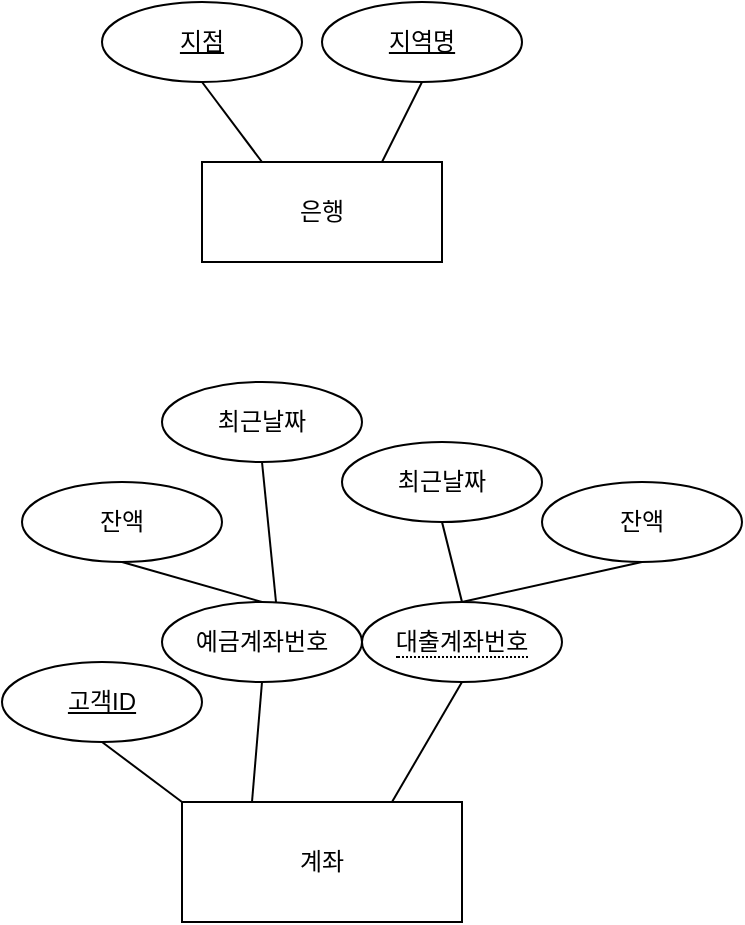 <mxfile version="22.1.3" type="github">
  <diagram id="R2lEEEUBdFMjLlhIrx00" name="Page-1">
    <mxGraphModel dx="583" dy="762" grid="1" gridSize="10" guides="1" tooltips="1" connect="1" arrows="1" fold="1" page="1" pageScale="1" pageWidth="850" pageHeight="1100" math="0" shadow="0" extFonts="Permanent Marker^https://fonts.googleapis.com/css?family=Permanent+Marker">
      <root>
        <mxCell id="0" />
        <mxCell id="1" parent="0" />
        <mxCell id="ex15Wu89XBBNbvbOtpgM-3" value="은행" style="whiteSpace=wrap;html=1;align=center;" vertex="1" parent="1">
          <mxGeometry x="170" y="410" width="120" height="50" as="geometry" />
        </mxCell>
        <mxCell id="ex15Wu89XBBNbvbOtpgM-4" value="지점" style="ellipse;whiteSpace=wrap;html=1;align=center;fontStyle=4;" vertex="1" parent="1">
          <mxGeometry x="120" y="330" width="100" height="40" as="geometry" />
        </mxCell>
        <mxCell id="ex15Wu89XBBNbvbOtpgM-6" value="지역명" style="ellipse;whiteSpace=wrap;html=1;align=center;fontStyle=4;" vertex="1" parent="1">
          <mxGeometry x="230" y="330" width="100" height="40" as="geometry" />
        </mxCell>
        <mxCell id="ex15Wu89XBBNbvbOtpgM-7" value="" style="endArrow=none;html=1;rounded=0;exitX=0.5;exitY=1;exitDx=0;exitDy=0;entryX=0.25;entryY=0;entryDx=0;entryDy=0;" edge="1" parent="1" source="ex15Wu89XBBNbvbOtpgM-4" target="ex15Wu89XBBNbvbOtpgM-3">
          <mxGeometry relative="1" as="geometry">
            <mxPoint x="230" y="570" as="sourcePoint" />
            <mxPoint x="390" y="570" as="targetPoint" />
          </mxGeometry>
        </mxCell>
        <mxCell id="ex15Wu89XBBNbvbOtpgM-8" value="" style="endArrow=none;html=1;rounded=0;exitX=0.5;exitY=1;exitDx=0;exitDy=0;entryX=0.75;entryY=0;entryDx=0;entryDy=0;" edge="1" parent="1" source="ex15Wu89XBBNbvbOtpgM-6" target="ex15Wu89XBBNbvbOtpgM-3">
          <mxGeometry relative="1" as="geometry">
            <mxPoint x="230" y="570" as="sourcePoint" />
            <mxPoint x="390" y="570" as="targetPoint" />
          </mxGeometry>
        </mxCell>
        <mxCell id="ex15Wu89XBBNbvbOtpgM-9" value="계좌" style="whiteSpace=wrap;html=1;align=center;" vertex="1" parent="1">
          <mxGeometry x="160" y="730" width="140" height="60" as="geometry" />
        </mxCell>
        <mxCell id="ex15Wu89XBBNbvbOtpgM-10" value="예금계좌번호" style="ellipse;whiteSpace=wrap;html=1;align=center;" vertex="1" parent="1">
          <mxGeometry x="150" y="630" width="100" height="40" as="geometry" />
        </mxCell>
        <mxCell id="ex15Wu89XBBNbvbOtpgM-11" value="&lt;span style=&quot;border-bottom: 1px dotted&quot;&gt;대출계좌번호&lt;/span&gt;" style="ellipse;whiteSpace=wrap;html=1;align=center;" vertex="1" parent="1">
          <mxGeometry x="250" y="630" width="100" height="40" as="geometry" />
        </mxCell>
        <mxCell id="ex15Wu89XBBNbvbOtpgM-13" value="잔액" style="ellipse;whiteSpace=wrap;html=1;align=center;" vertex="1" parent="1">
          <mxGeometry x="80" y="570" width="100" height="40" as="geometry" />
        </mxCell>
        <mxCell id="ex15Wu89XBBNbvbOtpgM-14" value="고객ID" style="ellipse;whiteSpace=wrap;html=1;align=center;fontStyle=4;" vertex="1" parent="1">
          <mxGeometry x="70" y="660" width="100" height="40" as="geometry" />
        </mxCell>
        <mxCell id="ex15Wu89XBBNbvbOtpgM-16" value="" style="endArrow=none;html=1;rounded=0;exitX=0.5;exitY=1;exitDx=0;exitDy=0;entryX=0;entryY=0;entryDx=0;entryDy=0;" edge="1" parent="1" source="ex15Wu89XBBNbvbOtpgM-14" target="ex15Wu89XBBNbvbOtpgM-9">
          <mxGeometry relative="1" as="geometry">
            <mxPoint x="270" y="510" as="sourcePoint" />
            <mxPoint x="430" y="510" as="targetPoint" />
          </mxGeometry>
        </mxCell>
        <mxCell id="ex15Wu89XBBNbvbOtpgM-17" value="" style="endArrow=none;html=1;rounded=0;exitX=0.5;exitY=1;exitDx=0;exitDy=0;entryX=0.25;entryY=0;entryDx=0;entryDy=0;" edge="1" parent="1" source="ex15Wu89XBBNbvbOtpgM-10" target="ex15Wu89XBBNbvbOtpgM-9">
          <mxGeometry relative="1" as="geometry">
            <mxPoint x="270" y="510" as="sourcePoint" />
            <mxPoint x="430" y="510" as="targetPoint" />
          </mxGeometry>
        </mxCell>
        <mxCell id="ex15Wu89XBBNbvbOtpgM-18" value="" style="endArrow=none;html=1;rounded=0;exitX=0.75;exitY=0;exitDx=0;exitDy=0;entryX=0.5;entryY=1;entryDx=0;entryDy=0;" edge="1" parent="1" source="ex15Wu89XBBNbvbOtpgM-9" target="ex15Wu89XBBNbvbOtpgM-11">
          <mxGeometry relative="1" as="geometry">
            <mxPoint x="270" y="510" as="sourcePoint" />
            <mxPoint x="430" y="510" as="targetPoint" />
          </mxGeometry>
        </mxCell>
        <mxCell id="ex15Wu89XBBNbvbOtpgM-19" value="" style="endArrow=none;html=1;rounded=0;exitX=0.5;exitY=0;exitDx=0;exitDy=0;entryX=0.5;entryY=1;entryDx=0;entryDy=0;" edge="1" parent="1" source="ex15Wu89XBBNbvbOtpgM-10" target="ex15Wu89XBBNbvbOtpgM-13">
          <mxGeometry relative="1" as="geometry">
            <mxPoint x="270" y="720" as="sourcePoint" />
            <mxPoint x="430" y="720" as="targetPoint" />
          </mxGeometry>
        </mxCell>
        <mxCell id="ex15Wu89XBBNbvbOtpgM-20" value="잔액" style="ellipse;whiteSpace=wrap;html=1;align=center;" vertex="1" parent="1">
          <mxGeometry x="340" y="570" width="100" height="40" as="geometry" />
        </mxCell>
        <mxCell id="ex15Wu89XBBNbvbOtpgM-21" value="최근날짜" style="ellipse;whiteSpace=wrap;html=1;align=center;" vertex="1" parent="1">
          <mxGeometry x="150" y="520" width="100" height="40" as="geometry" />
        </mxCell>
        <mxCell id="ex15Wu89XBBNbvbOtpgM-22" value="" style="endArrow=none;html=1;rounded=0;exitX=0.5;exitY=1;exitDx=0;exitDy=0;entryX=0.5;entryY=0;entryDx=0;entryDy=0;" edge="1" parent="1" source="ex15Wu89XBBNbvbOtpgM-20" target="ex15Wu89XBBNbvbOtpgM-11">
          <mxGeometry relative="1" as="geometry">
            <mxPoint x="450" y="540" as="sourcePoint" />
            <mxPoint x="610" y="540" as="targetPoint" />
          </mxGeometry>
        </mxCell>
        <mxCell id="ex15Wu89XBBNbvbOtpgM-23" value="" style="endArrow=none;html=1;rounded=0;exitX=0.5;exitY=1;exitDx=0;exitDy=0;entryX=0.57;entryY=0;entryDx=0;entryDy=0;entryPerimeter=0;" edge="1" parent="1" source="ex15Wu89XBBNbvbOtpgM-21" target="ex15Wu89XBBNbvbOtpgM-10">
          <mxGeometry relative="1" as="geometry">
            <mxPoint x="450" y="690" as="sourcePoint" />
            <mxPoint x="610" y="690" as="targetPoint" />
          </mxGeometry>
        </mxCell>
        <mxCell id="ex15Wu89XBBNbvbOtpgM-24" value="최근날짜" style="ellipse;whiteSpace=wrap;html=1;align=center;" vertex="1" parent="1">
          <mxGeometry x="240" y="550" width="100" height="40" as="geometry" />
        </mxCell>
        <mxCell id="ex15Wu89XBBNbvbOtpgM-25" value="" style="endArrow=none;html=1;rounded=0;exitX=0.5;exitY=1;exitDx=0;exitDy=0;entryX=0.5;entryY=0;entryDx=0;entryDy=0;" edge="1" parent="1" source="ex15Wu89XBBNbvbOtpgM-24" target="ex15Wu89XBBNbvbOtpgM-11">
          <mxGeometry relative="1" as="geometry">
            <mxPoint x="320" y="560" as="sourcePoint" />
            <mxPoint x="310" y="630" as="targetPoint" />
          </mxGeometry>
        </mxCell>
      </root>
    </mxGraphModel>
  </diagram>
</mxfile>
